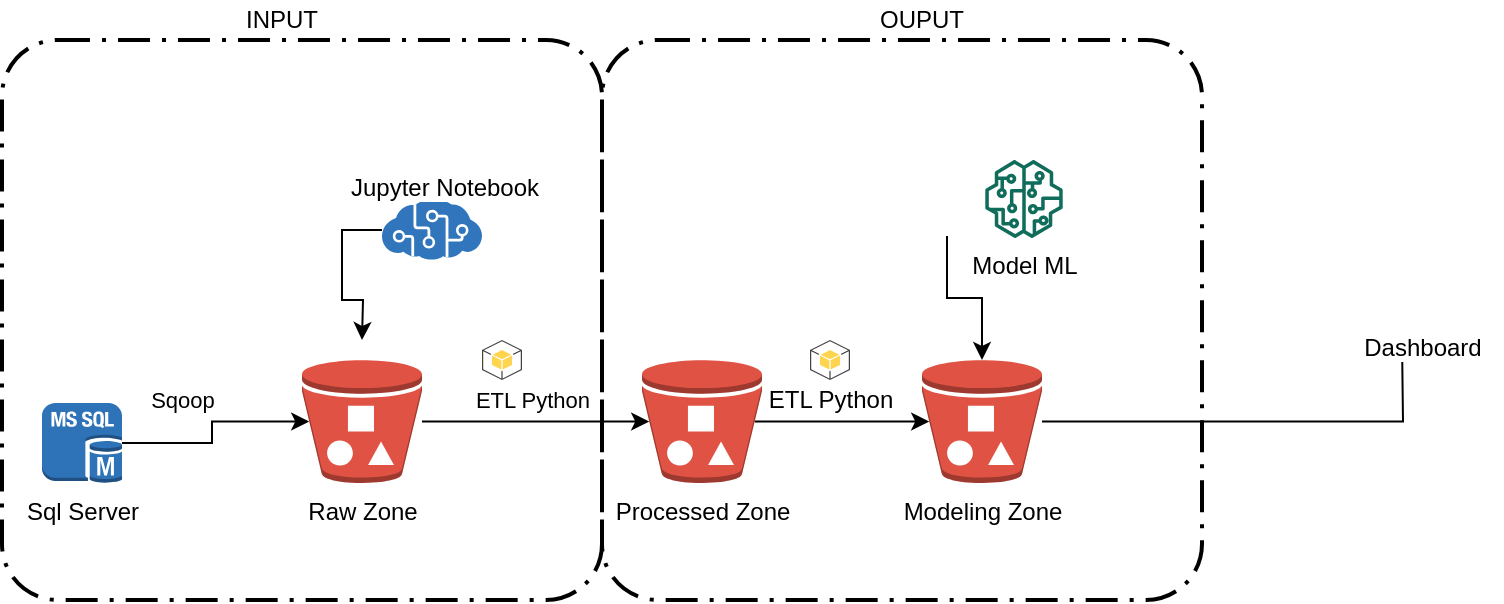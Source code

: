 <mxfile version="13.1.1"><diagram id="DdJlKRdNhco9MhJJgU5G" name="Page-1"><mxGraphModel dx="1026" dy="442" grid="1" gridSize="10" guides="1" tooltips="1" connect="1" arrows="1" fold="1" page="1" pageScale="1" pageWidth="827" pageHeight="1169" math="0" shadow="0"><root><mxCell id="0"/><mxCell id="1" parent="0"/><mxCell id="uVHBULoHnBjWr6lZVKNK-42" value="" style="group" vertex="1" connectable="0" parent="1"><mxGeometry x="39" y="200" width="750" height="300" as="geometry"/></mxCell><mxCell id="uVHBULoHnBjWr6lZVKNK-38" value="" style="rounded=1;arcSize=10;dashed=1;strokeColor=#000000;fillColor=none;gradientColor=none;dashPattern=8 3 1 3;strokeWidth=2;" vertex="1" parent="uVHBULoHnBjWr6lZVKNK-42"><mxGeometry y="20" width="300" height="280" as="geometry"/></mxCell><mxCell id="uVHBULoHnBjWr6lZVKNK-2" value="Raw Zone" style="outlineConnect=0;dashed=0;verticalLabelPosition=bottom;verticalAlign=top;align=center;html=1;shape=mxgraph.aws3.bucket_with_objects;fillColor=#E05243;gradientColor=none;" vertex="1" parent="uVHBULoHnBjWr6lZVKNK-42"><mxGeometry x="150" y="180" width="60" height="61.5" as="geometry"/></mxCell><mxCell id="uVHBULoHnBjWr6lZVKNK-3" value="Processed Zone" style="outlineConnect=0;dashed=0;verticalLabelPosition=bottom;verticalAlign=top;align=center;html=1;shape=mxgraph.aws3.bucket_with_objects;fillColor=#E05243;gradientColor=none;" vertex="1" parent="uVHBULoHnBjWr6lZVKNK-42"><mxGeometry x="320" y="180" width="60" height="61.5" as="geometry"/></mxCell><mxCell id="uVHBULoHnBjWr6lZVKNK-12" style="edgeStyle=orthogonalEdgeStyle;rounded=0;orthogonalLoop=1;jettySize=auto;html=1;entryX=0.06;entryY=0.5;entryDx=0;entryDy=0;entryPerimeter=0;" edge="1" parent="uVHBULoHnBjWr6lZVKNK-42" source="uVHBULoHnBjWr6lZVKNK-2" target="uVHBULoHnBjWr6lZVKNK-3"><mxGeometry relative="1" as="geometry"/></mxCell><mxCell id="uVHBULoHnBjWr6lZVKNK-18" value="ETL Python" style="edgeLabel;html=1;align=center;verticalAlign=middle;resizable=0;points=[];" vertex="1" connectable="0" parent="uVHBULoHnBjWr6lZVKNK-12"><mxGeometry x="-0.038" y="4" relative="1" as="geometry"><mxPoint y="-6.8" as="offset"/></mxGeometry></mxCell><mxCell id="uVHBULoHnBjWr6lZVKNK-14" style="edgeStyle=orthogonalEdgeStyle;rounded=0;orthogonalLoop=1;jettySize=auto;html=1;" edge="1" parent="uVHBULoHnBjWr6lZVKNK-42" source="uVHBULoHnBjWr6lZVKNK-4"><mxGeometry relative="1" as="geometry"><mxPoint x="700" y="170" as="targetPoint"/></mxGeometry></mxCell><mxCell id="uVHBULoHnBjWr6lZVKNK-4" value="Modeling Zone" style="outlineConnect=0;dashed=0;verticalLabelPosition=bottom;verticalAlign=top;align=center;html=1;shape=mxgraph.aws3.bucket_with_objects;fillColor=#E05243;gradientColor=none;" vertex="1" parent="uVHBULoHnBjWr6lZVKNK-42"><mxGeometry x="460" y="180" width="60" height="61.5" as="geometry"/></mxCell><mxCell id="uVHBULoHnBjWr6lZVKNK-13" style="edgeStyle=orthogonalEdgeStyle;rounded=0;orthogonalLoop=1;jettySize=auto;html=1;exitX=0.94;exitY=0.5;exitDx=0;exitDy=0;exitPerimeter=0;entryX=0.06;entryY=0.5;entryDx=0;entryDy=0;entryPerimeter=0;" edge="1" parent="uVHBULoHnBjWr6lZVKNK-42" source="uVHBULoHnBjWr6lZVKNK-3" target="uVHBULoHnBjWr6lZVKNK-4"><mxGeometry relative="1" as="geometry"/></mxCell><mxCell id="uVHBULoHnBjWr6lZVKNK-17" value="ETL Python" style="text;html=1;align=center;verticalAlign=middle;resizable=0;points=[];autosize=1;" vertex="1" parent="uVHBULoHnBjWr6lZVKNK-42"><mxGeometry x="373.5" y="190" width="80" height="20" as="geometry"/></mxCell><mxCell id="uVHBULoHnBjWr6lZVKNK-22" value="Dashboard" style="shape=image;html=1;verticalAlign=top;verticalLabelPosition=bottom;labelBackgroundColor=#ffffff;imageAspect=0;aspect=fixed;image=https://cdn2.iconfinder.com/data/icons/office-38/24/office-22-128.png" vertex="1" parent="uVHBULoHnBjWr6lZVKNK-42"><mxGeometry x="670" y="80" width="80" height="80" as="geometry"/></mxCell><mxCell id="uVHBULoHnBjWr6lZVKNK-24" value="Sqoop" style="edgeStyle=orthogonalEdgeStyle;rounded=0;orthogonalLoop=1;jettySize=auto;html=1;entryX=0.06;entryY=0.5;entryDx=0;entryDy=0;entryPerimeter=0;" edge="1" parent="uVHBULoHnBjWr6lZVKNK-42" source="uVHBULoHnBjWr6lZVKNK-23" target="uVHBULoHnBjWr6lZVKNK-2"><mxGeometry x="0.068" y="18" relative="1" as="geometry"><mxPoint x="-15" y="7" as="offset"/></mxGeometry></mxCell><mxCell id="uVHBULoHnBjWr6lZVKNK-23" value="Sql Server" style="outlineConnect=0;dashed=0;verticalLabelPosition=bottom;verticalAlign=top;align=center;html=1;shape=mxgraph.aws3.ms_sql_instance;fillColor=#2E73B8;gradientColor=none;" vertex="1" parent="uVHBULoHnBjWr6lZVKNK-42"><mxGeometry x="20" y="201.5" width="40" height="40" as="geometry"/></mxCell><mxCell id="uVHBULoHnBjWr6lZVKNK-27" style="edgeStyle=orthogonalEdgeStyle;rounded=0;orthogonalLoop=1;jettySize=auto;html=1;" edge="1" parent="uVHBULoHnBjWr6lZVKNK-42" source="uVHBULoHnBjWr6lZVKNK-26"><mxGeometry relative="1" as="geometry"><mxPoint x="180" y="170" as="targetPoint"/></mxGeometry></mxCell><mxCell id="uVHBULoHnBjWr6lZVKNK-30" value="" style="group" vertex="1" connectable="0" parent="uVHBULoHnBjWr6lZVKNK-42"><mxGeometry x="190" y="41" width="99" height="89" as="geometry"/></mxCell><mxCell id="uVHBULoHnBjWr6lZVKNK-26" value="" style="aspect=fixed;html=1;points=[];align=center;image;fontSize=12;image=img/lib/mscae/Cognitive_Services.svg;" vertex="1" parent="uVHBULoHnBjWr6lZVKNK-30"><mxGeometry y="59" width="50" height="30" as="geometry"/></mxCell><mxCell id="uVHBULoHnBjWr6lZVKNK-29" value="Jupyter Notebook" style="shape=image;html=1;verticalAlign=top;verticalLabelPosition=bottom;labelBackgroundColor=#ffffff;imageAspect=0;aspect=fixed;image=https://cdn1.iconfinder.com/data/icons/hawcons/32/698565-icon-53-notebook-list-128.png" vertex="1" parent="uVHBULoHnBjWr6lZVKNK-30"><mxGeometry x="11" width="39" height="39" as="geometry"/></mxCell><mxCell id="uVHBULoHnBjWr6lZVKNK-31" value="" style="outlineConnect=0;dashed=0;verticalLabelPosition=bottom;verticalAlign=top;align=center;html=1;shape=mxgraph.aws3.android;fillColor=#FFD44F;gradientColor=none;" vertex="1" parent="uVHBULoHnBjWr6lZVKNK-42"><mxGeometry x="240" y="170" width="20" height="20" as="geometry"/></mxCell><mxCell id="uVHBULoHnBjWr6lZVKNK-32" value="" style="outlineConnect=0;dashed=0;verticalLabelPosition=bottom;verticalAlign=top;align=center;html=1;shape=mxgraph.aws3.android;fillColor=#FFD44F;gradientColor=none;" vertex="1" parent="uVHBULoHnBjWr6lZVKNK-42"><mxGeometry x="404" y="170" width="20" height="20" as="geometry"/></mxCell><mxCell id="uVHBULoHnBjWr6lZVKNK-36" style="edgeStyle=orthogonalEdgeStyle;rounded=0;orthogonalLoop=1;jettySize=auto;html=1;entryX=0.5;entryY=0;entryDx=0;entryDy=0;entryPerimeter=0;" edge="1" parent="uVHBULoHnBjWr6lZVKNK-42" source="uVHBULoHnBjWr6lZVKNK-33" target="uVHBULoHnBjWr6lZVKNK-4"><mxGeometry relative="1" as="geometry"/></mxCell><mxCell id="uVHBULoHnBjWr6lZVKNK-37" value="" style="group" vertex="1" connectable="0" parent="uVHBULoHnBjWr6lZVKNK-42"><mxGeometry x="453.5" y="80" width="77" height="39" as="geometry"/></mxCell><mxCell id="uVHBULoHnBjWr6lZVKNK-33" value="" style="shape=image;html=1;verticalAlign=top;verticalLabelPosition=bottom;labelBackgroundColor=#ffffff;imageAspect=0;aspect=fixed;image=https://cdn3.iconfinder.com/data/icons/logos-and-brands-adobe/512/267_Python-128.png" vertex="1" parent="uVHBULoHnBjWr6lZVKNK-37"><mxGeometry width="38" height="38" as="geometry"/></mxCell><mxCell id="uVHBULoHnBjWr6lZVKNK-34" value="&lt;span style=&quot;color: rgb(0 , 0 , 0) ; background-color: rgb(255 , 255 , 255)&quot;&gt;Model ML&lt;/span&gt;" style="outlineConnect=0;fontColor=#232F3E;gradientColor=none;fillColor=#116D5B;strokeColor=none;dashed=0;verticalLabelPosition=bottom;verticalAlign=top;align=center;html=1;fontSize=12;fontStyle=0;aspect=fixed;pointerEvents=1;shape=mxgraph.aws4.sagemaker_model;" vertex="1" parent="uVHBULoHnBjWr6lZVKNK-37"><mxGeometry x="38" width="39" height="39" as="geometry"/></mxCell><mxCell id="uVHBULoHnBjWr6lZVKNK-39" value="" style="rounded=1;arcSize=10;dashed=1;strokeColor=#000000;fillColor=none;gradientColor=none;dashPattern=8 3 1 3;strokeWidth=2;" vertex="1" parent="uVHBULoHnBjWr6lZVKNK-42"><mxGeometry x="300" y="20" width="300" height="280" as="geometry"/></mxCell><mxCell id="uVHBULoHnBjWr6lZVKNK-40" value="INPUT" style="text;html=1;strokeColor=none;fillColor=none;align=center;verticalAlign=middle;whiteSpace=wrap;rounded=0;" vertex="1" parent="uVHBULoHnBjWr6lZVKNK-42"><mxGeometry x="120" width="40" height="20" as="geometry"/></mxCell><mxCell id="uVHBULoHnBjWr6lZVKNK-41" value="OUPUT" style="text;html=1;strokeColor=none;fillColor=none;align=center;verticalAlign=middle;whiteSpace=wrap;rounded=0;" vertex="1" parent="uVHBULoHnBjWr6lZVKNK-42"><mxGeometry x="440" width="40" height="20" as="geometry"/></mxCell></root></mxGraphModel></diagram></mxfile>